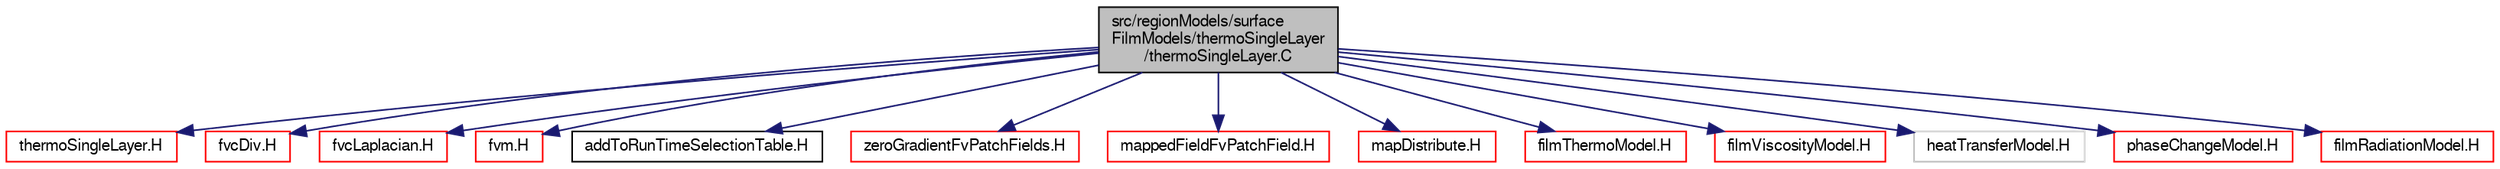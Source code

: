 digraph "src/regionModels/surfaceFilmModels/thermoSingleLayer/thermoSingleLayer.C"
{
  bgcolor="transparent";
  edge [fontname="FreeSans",fontsize="10",labelfontname="FreeSans",labelfontsize="10"];
  node [fontname="FreeSans",fontsize="10",shape=record];
  Node1 [label="src/regionModels/surface\lFilmModels/thermoSingleLayer\l/thermoSingleLayer.C",height=0.2,width=0.4,color="black", fillcolor="grey75", style="filled" fontcolor="black"];
  Node1 -> Node2 [color="midnightblue",fontsize="10",style="solid",fontname="FreeSans"];
  Node2 [label="thermoSingleLayer.H",height=0.2,width=0.4,color="red",URL="$a09120.html"];
  Node1 -> Node3 [color="midnightblue",fontsize="10",style="solid",fontname="FreeSans"];
  Node3 [label="fvcDiv.H",height=0.2,width=0.4,color="red",URL="$a05250.html",tooltip="Calculate the divergence of the given field. "];
  Node1 -> Node4 [color="midnightblue",fontsize="10",style="solid",fontname="FreeSans"];
  Node4 [label="fvcLaplacian.H",height=0.2,width=0.4,color="red",URL="$a05256.html",tooltip="Calculate the laplacian of the given field. "];
  Node1 -> Node5 [color="midnightblue",fontsize="10",style="solid",fontname="FreeSans"];
  Node5 [label="fvm.H",height=0.2,width=0.4,color="red",URL="$a05279.html"];
  Node1 -> Node6 [color="midnightblue",fontsize="10",style="solid",fontname="FreeSans"];
  Node6 [label="addToRunTimeSelectionTable.H",height=0.2,width=0.4,color="black",URL="$a07378.html",tooltip="Macros for easy insertion into run-time selection tables. "];
  Node1 -> Node7 [color="midnightblue",fontsize="10",style="solid",fontname="FreeSans"];
  Node7 [label="zeroGradientFvPatchFields.H",height=0.2,width=0.4,color="red",URL="$a04777.html"];
  Node1 -> Node8 [color="midnightblue",fontsize="10",style="solid",fontname="FreeSans"];
  Node8 [label="mappedFieldFvPatchField.H",height=0.2,width=0.4,color="red",URL="$a04932.html"];
  Node1 -> Node9 [color="midnightblue",fontsize="10",style="solid",fontname="FreeSans"];
  Node9 [label="mapDistribute.H",height=0.2,width=0.4,color="red",URL="$a08151.html"];
  Node1 -> Node10 [color="midnightblue",fontsize="10",style="solid",fontname="FreeSans"];
  Node10 [label="filmThermoModel.H",height=0.2,width=0.4,color="red",URL="$a09048.html"];
  Node1 -> Node11 [color="midnightblue",fontsize="10",style="solid",fontname="FreeSans"];
  Node11 [label="filmViscosityModel.H",height=0.2,width=0.4,color="red",URL="$a09091.html"];
  Node1 -> Node12 [color="midnightblue",fontsize="10",style="solid",fontname="FreeSans"];
  Node12 [label="heatTransferModel.H",height=0.2,width=0.4,color="grey75"];
  Node1 -> Node13 [color="midnightblue",fontsize="10",style="solid",fontname="FreeSans"];
  Node13 [label="phaseChangeModel.H",height=0.2,width=0.4,color="red",URL="$a09109.html"];
  Node1 -> Node14 [color="midnightblue",fontsize="10",style="solid",fontname="FreeSans"];
  Node14 [label="filmRadiationModel.H",height=0.2,width=0.4,color="red",URL="$a09078.html"];
}

